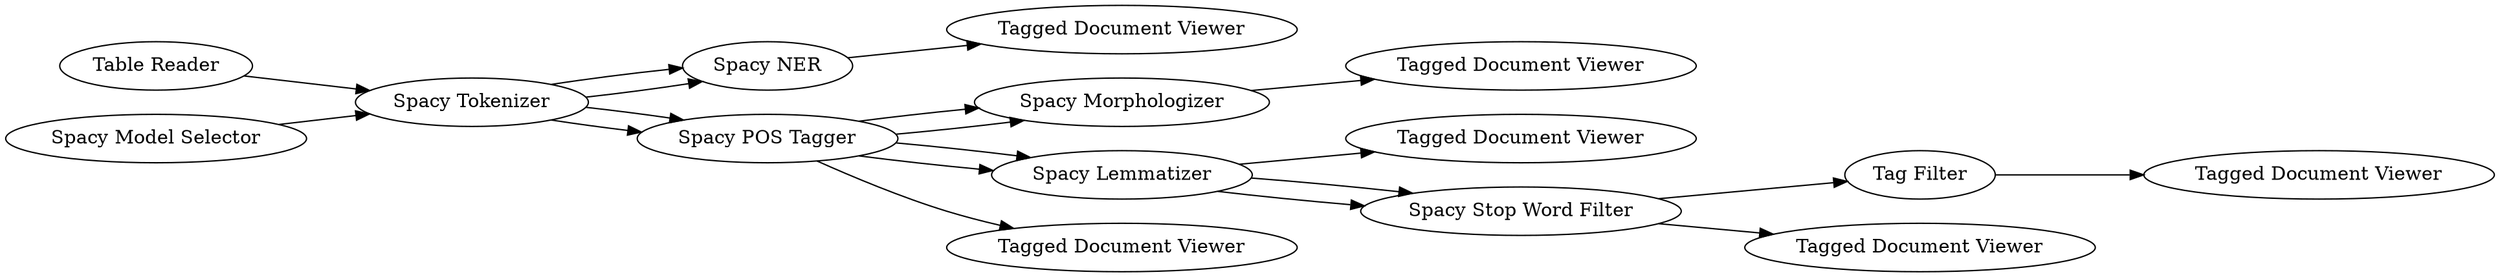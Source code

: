 digraph {
	74 [label="Tagged Document Viewer"]
	291 [label="Tag Filter"]
	292 [label="Table Reader"]
	294 [label="Tagged Document Viewer"]
	295 [label="Tagged Document Viewer"]
	300 [label="Tagged Document Viewer"]
	306 [label="Spacy Model Selector"]
	308 [label="Spacy Tokenizer"]
	309 [label="Spacy NER"]
	310 [label="Spacy POS Tagger"]
	311 [label="Spacy Morphologizer"]
	312 [label="Spacy Lemmatizer"]
	313 [label="Spacy Stop Word Filter"]
	314 [label="Tagged Document Viewer"]
	315 [label="Tagged Document Viewer"]
	291 -> 295
	292 -> 308
	306 -> 308
	308 -> 309
	308 -> 309
	308 -> 310
	308 -> 310
	309 -> 294
	310 -> 311
	310 -> 311
	310 -> 315
	310 -> 312
	310 -> 312
	311 -> 74
	312 -> 313
	312 -> 313
	312 -> 300
	313 -> 314
	313 -> 291
	rankdir=LR
}
